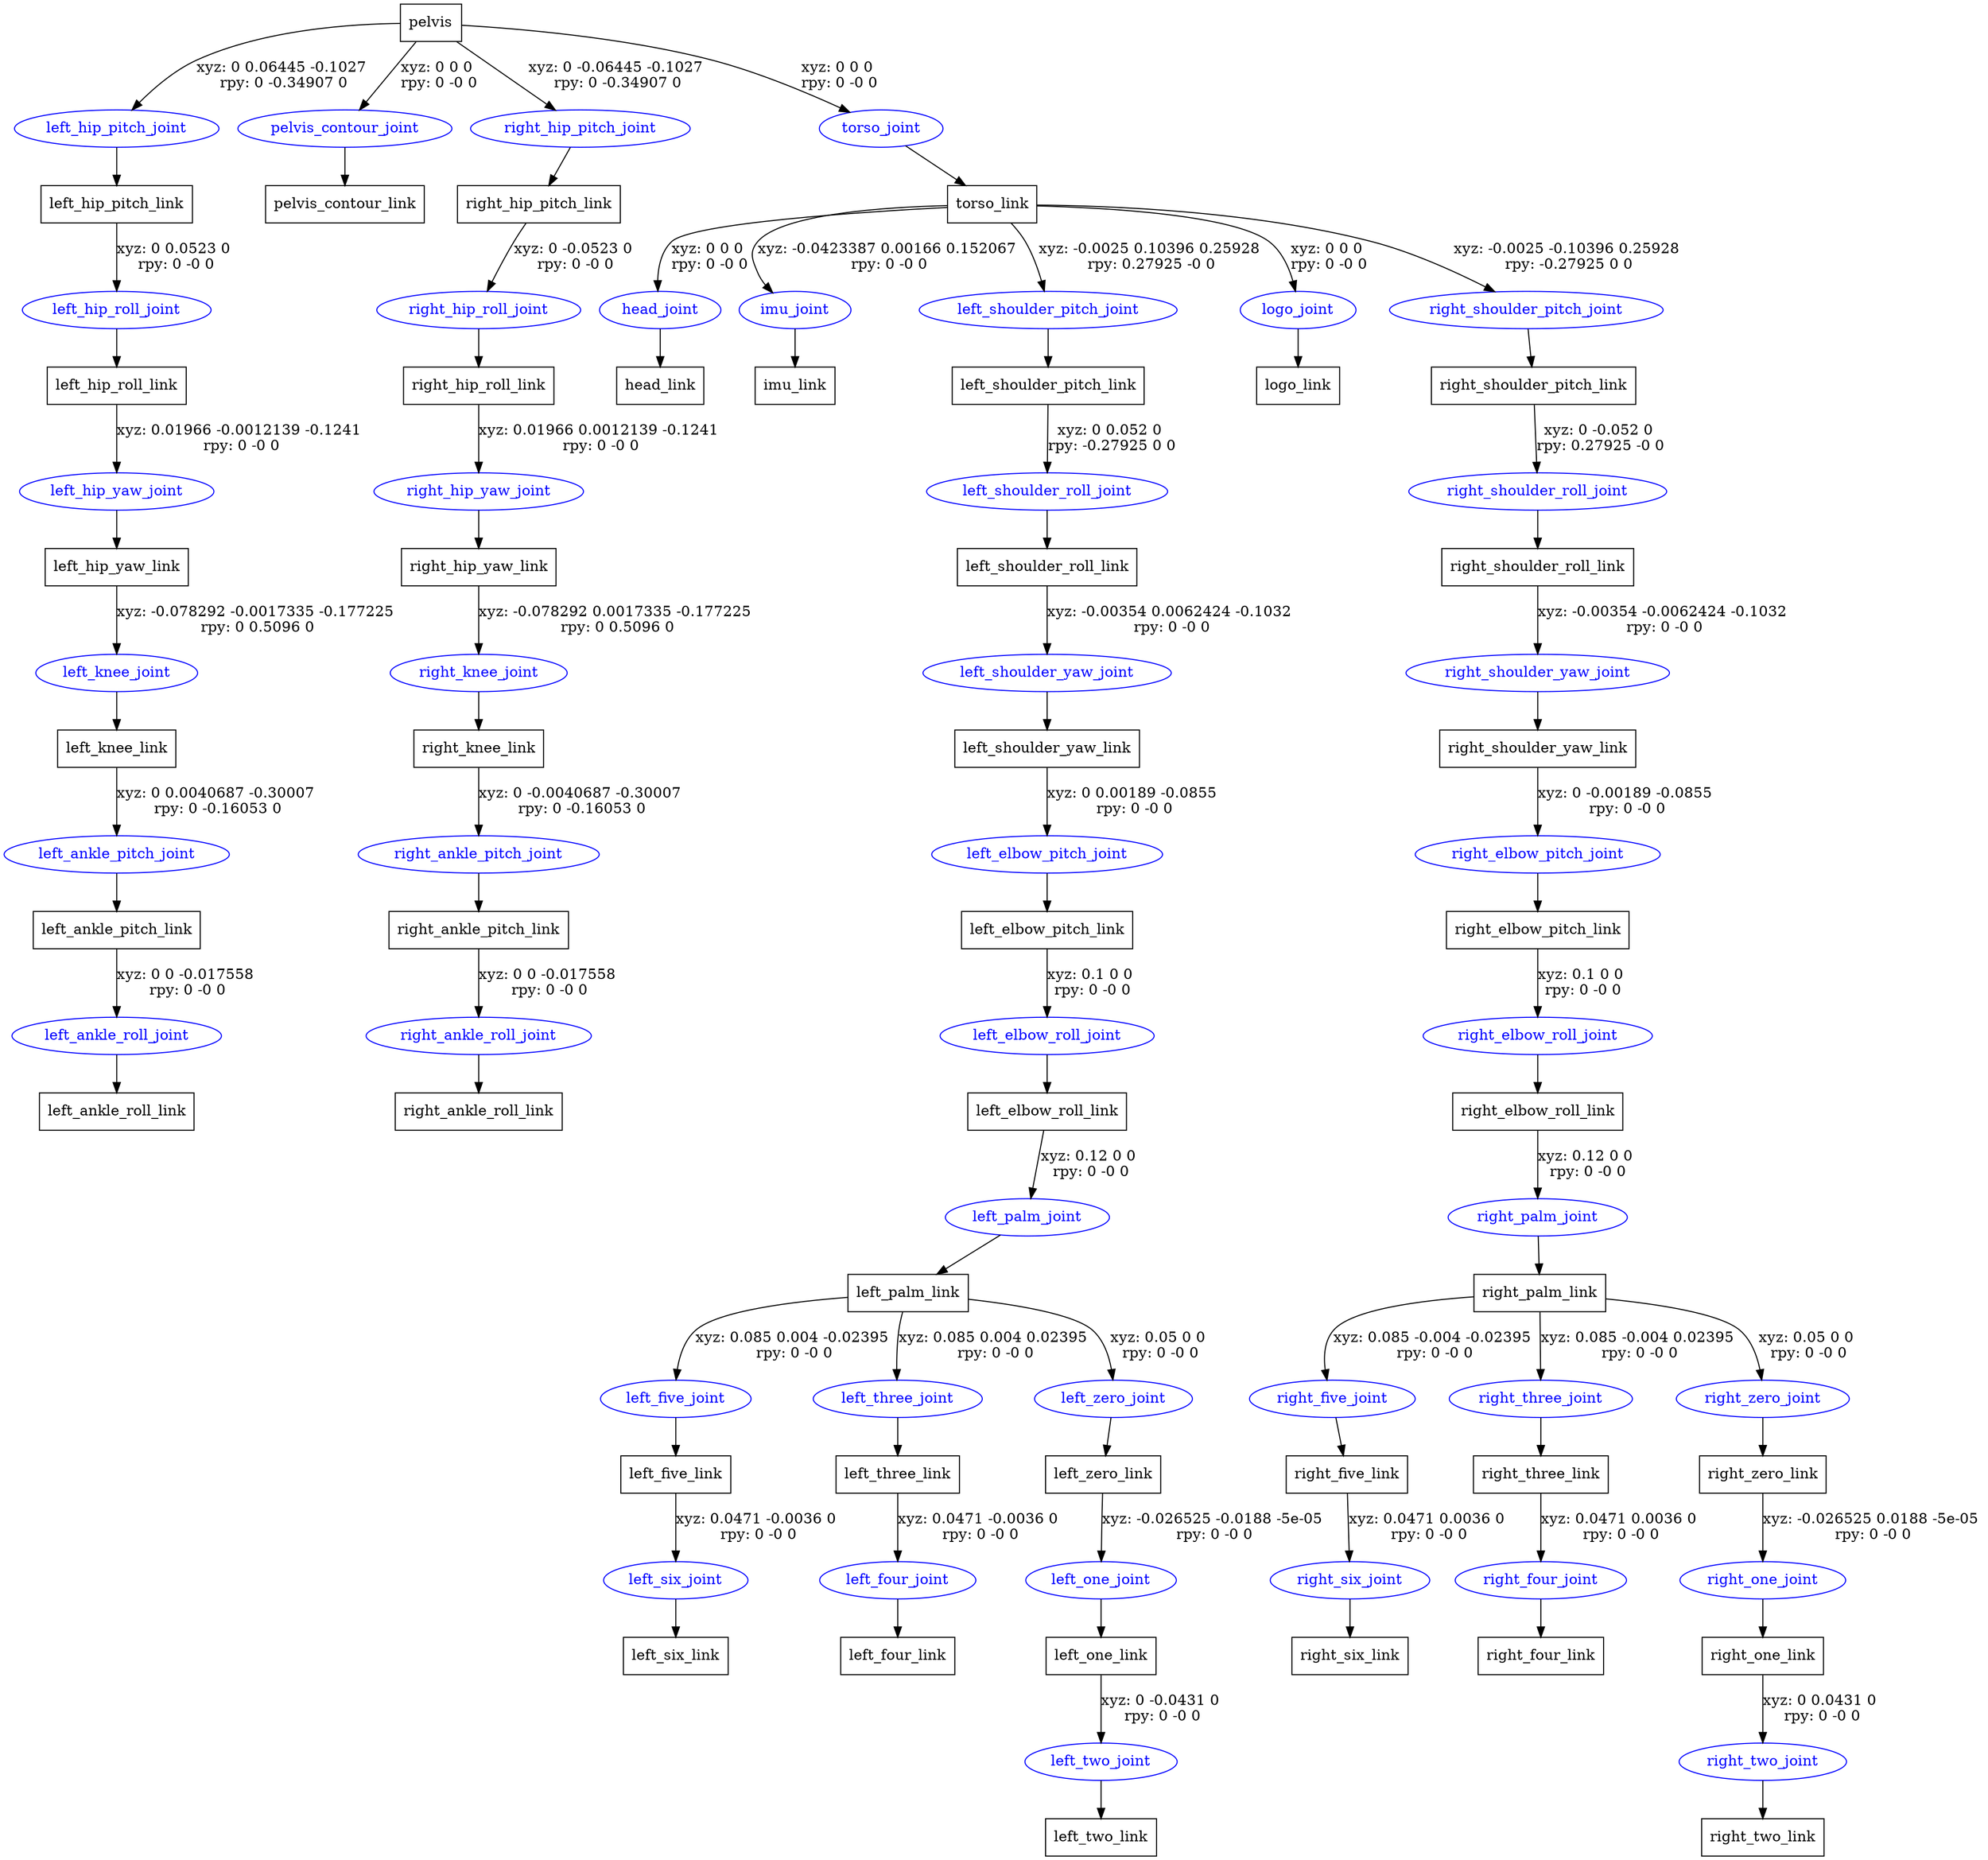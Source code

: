 digraph G {
node [shape=box];
"pelvis" [label="pelvis"];
"left_hip_pitch_link" [label="left_hip_pitch_link"];
"left_hip_roll_link" [label="left_hip_roll_link"];
"left_hip_yaw_link" [label="left_hip_yaw_link"];
"left_knee_link" [label="left_knee_link"];
"left_ankle_pitch_link" [label="left_ankle_pitch_link"];
"left_ankle_roll_link" [label="left_ankle_roll_link"];
"pelvis_contour_link" [label="pelvis_contour_link"];
"right_hip_pitch_link" [label="right_hip_pitch_link"];
"right_hip_roll_link" [label="right_hip_roll_link"];
"right_hip_yaw_link" [label="right_hip_yaw_link"];
"right_knee_link" [label="right_knee_link"];
"right_ankle_pitch_link" [label="right_ankle_pitch_link"];
"right_ankle_roll_link" [label="right_ankle_roll_link"];
"torso_link" [label="torso_link"];
"head_link" [label="head_link"];
"imu_link" [label="imu_link"];
"left_shoulder_pitch_link" [label="left_shoulder_pitch_link"];
"left_shoulder_roll_link" [label="left_shoulder_roll_link"];
"left_shoulder_yaw_link" [label="left_shoulder_yaw_link"];
"left_elbow_pitch_link" [label="left_elbow_pitch_link"];
"left_elbow_roll_link" [label="left_elbow_roll_link"];
"left_palm_link" [label="left_palm_link"];
"left_five_link" [label="left_five_link"];
"left_six_link" [label="left_six_link"];
"left_three_link" [label="left_three_link"];
"left_four_link" [label="left_four_link"];
"left_zero_link" [label="left_zero_link"];
"left_one_link" [label="left_one_link"];
"left_two_link" [label="left_two_link"];
"logo_link" [label="logo_link"];
"right_shoulder_pitch_link" [label="right_shoulder_pitch_link"];
"right_shoulder_roll_link" [label="right_shoulder_roll_link"];
"right_shoulder_yaw_link" [label="right_shoulder_yaw_link"];
"right_elbow_pitch_link" [label="right_elbow_pitch_link"];
"right_elbow_roll_link" [label="right_elbow_roll_link"];
"right_palm_link" [label="right_palm_link"];
"right_five_link" [label="right_five_link"];
"right_six_link" [label="right_six_link"];
"right_three_link" [label="right_three_link"];
"right_four_link" [label="right_four_link"];
"right_zero_link" [label="right_zero_link"];
"right_one_link" [label="right_one_link"];
"right_two_link" [label="right_two_link"];
node [shape=ellipse, color=blue, fontcolor=blue];
"pelvis" -> "left_hip_pitch_joint" [label="xyz: 0 0.06445 -0.1027 \nrpy: 0 -0.34907 0"]
"left_hip_pitch_joint" -> "left_hip_pitch_link"
"left_hip_pitch_link" -> "left_hip_roll_joint" [label="xyz: 0 0.0523 0 \nrpy: 0 -0 0"]
"left_hip_roll_joint" -> "left_hip_roll_link"
"left_hip_roll_link" -> "left_hip_yaw_joint" [label="xyz: 0.01966 -0.0012139 -0.1241 \nrpy: 0 -0 0"]
"left_hip_yaw_joint" -> "left_hip_yaw_link"
"left_hip_yaw_link" -> "left_knee_joint" [label="xyz: -0.078292 -0.0017335 -0.177225 \nrpy: 0 0.5096 0"]
"left_knee_joint" -> "left_knee_link"
"left_knee_link" -> "left_ankle_pitch_joint" [label="xyz: 0 0.0040687 -0.30007 \nrpy: 0 -0.16053 0"]
"left_ankle_pitch_joint" -> "left_ankle_pitch_link"
"left_ankle_pitch_link" -> "left_ankle_roll_joint" [label="xyz: 0 0 -0.017558 \nrpy: 0 -0 0"]
"left_ankle_roll_joint" -> "left_ankle_roll_link"
"pelvis" -> "pelvis_contour_joint" [label="xyz: 0 0 0 \nrpy: 0 -0 0"]
"pelvis_contour_joint" -> "pelvis_contour_link"
"pelvis" -> "right_hip_pitch_joint" [label="xyz: 0 -0.06445 -0.1027 \nrpy: 0 -0.34907 0"]
"right_hip_pitch_joint" -> "right_hip_pitch_link"
"right_hip_pitch_link" -> "right_hip_roll_joint" [label="xyz: 0 -0.0523 0 \nrpy: 0 -0 0"]
"right_hip_roll_joint" -> "right_hip_roll_link"
"right_hip_roll_link" -> "right_hip_yaw_joint" [label="xyz: 0.01966 0.0012139 -0.1241 \nrpy: 0 -0 0"]
"right_hip_yaw_joint" -> "right_hip_yaw_link"
"right_hip_yaw_link" -> "right_knee_joint" [label="xyz: -0.078292 0.0017335 -0.177225 \nrpy: 0 0.5096 0"]
"right_knee_joint" -> "right_knee_link"
"right_knee_link" -> "right_ankle_pitch_joint" [label="xyz: 0 -0.0040687 -0.30007 \nrpy: 0 -0.16053 0"]
"right_ankle_pitch_joint" -> "right_ankle_pitch_link"
"right_ankle_pitch_link" -> "right_ankle_roll_joint" [label="xyz: 0 0 -0.017558 \nrpy: 0 -0 0"]
"right_ankle_roll_joint" -> "right_ankle_roll_link"
"pelvis" -> "torso_joint" [label="xyz: 0 0 0 \nrpy: 0 -0 0"]
"torso_joint" -> "torso_link"
"torso_link" -> "head_joint" [label="xyz: 0 0 0 \nrpy: 0 -0 0"]
"head_joint" -> "head_link"
"torso_link" -> "imu_joint" [label="xyz: -0.0423387 0.00166 0.152067 \nrpy: 0 -0 0"]
"imu_joint" -> "imu_link"
"torso_link" -> "left_shoulder_pitch_joint" [label="xyz: -0.0025 0.10396 0.25928 \nrpy: 0.27925 -0 0"]
"left_shoulder_pitch_joint" -> "left_shoulder_pitch_link"
"left_shoulder_pitch_link" -> "left_shoulder_roll_joint" [label="xyz: 0 0.052 0 \nrpy: -0.27925 0 0"]
"left_shoulder_roll_joint" -> "left_shoulder_roll_link"
"left_shoulder_roll_link" -> "left_shoulder_yaw_joint" [label="xyz: -0.00354 0.0062424 -0.1032 \nrpy: 0 -0 0"]
"left_shoulder_yaw_joint" -> "left_shoulder_yaw_link"
"left_shoulder_yaw_link" -> "left_elbow_pitch_joint" [label="xyz: 0 0.00189 -0.0855 \nrpy: 0 -0 0"]
"left_elbow_pitch_joint" -> "left_elbow_pitch_link"
"left_elbow_pitch_link" -> "left_elbow_roll_joint" [label="xyz: 0.1 0 0 \nrpy: 0 -0 0"]
"left_elbow_roll_joint" -> "left_elbow_roll_link"
"left_elbow_roll_link" -> "left_palm_joint" [label="xyz: 0.12 0 0 \nrpy: 0 -0 0"]
"left_palm_joint" -> "left_palm_link"
"left_palm_link" -> "left_five_joint" [label="xyz: 0.085 0.004 -0.02395 \nrpy: 0 -0 0"]
"left_five_joint" -> "left_five_link"
"left_five_link" -> "left_six_joint" [label="xyz: 0.0471 -0.0036 0 \nrpy: 0 -0 0"]
"left_six_joint" -> "left_six_link"
"left_palm_link" -> "left_three_joint" [label="xyz: 0.085 0.004 0.02395 \nrpy: 0 -0 0"]
"left_three_joint" -> "left_three_link"
"left_three_link" -> "left_four_joint" [label="xyz: 0.0471 -0.0036 0 \nrpy: 0 -0 0"]
"left_four_joint" -> "left_four_link"
"left_palm_link" -> "left_zero_joint" [label="xyz: 0.05 0 0 \nrpy: 0 -0 0"]
"left_zero_joint" -> "left_zero_link"
"left_zero_link" -> "left_one_joint" [label="xyz: -0.026525 -0.0188 -5e-05 \nrpy: 0 -0 0"]
"left_one_joint" -> "left_one_link"
"left_one_link" -> "left_two_joint" [label="xyz: 0 -0.0431 0 \nrpy: 0 -0 0"]
"left_two_joint" -> "left_two_link"
"torso_link" -> "logo_joint" [label="xyz: 0 0 0 \nrpy: 0 -0 0"]
"logo_joint" -> "logo_link"
"torso_link" -> "right_shoulder_pitch_joint" [label="xyz: -0.0025 -0.10396 0.25928 \nrpy: -0.27925 0 0"]
"right_shoulder_pitch_joint" -> "right_shoulder_pitch_link"
"right_shoulder_pitch_link" -> "right_shoulder_roll_joint" [label="xyz: 0 -0.052 0 \nrpy: 0.27925 -0 0"]
"right_shoulder_roll_joint" -> "right_shoulder_roll_link"
"right_shoulder_roll_link" -> "right_shoulder_yaw_joint" [label="xyz: -0.00354 -0.0062424 -0.1032 \nrpy: 0 -0 0"]
"right_shoulder_yaw_joint" -> "right_shoulder_yaw_link"
"right_shoulder_yaw_link" -> "right_elbow_pitch_joint" [label="xyz: 0 -0.00189 -0.0855 \nrpy: 0 -0 0"]
"right_elbow_pitch_joint" -> "right_elbow_pitch_link"
"right_elbow_pitch_link" -> "right_elbow_roll_joint" [label="xyz: 0.1 0 0 \nrpy: 0 -0 0"]
"right_elbow_roll_joint" -> "right_elbow_roll_link"
"right_elbow_roll_link" -> "right_palm_joint" [label="xyz: 0.12 0 0 \nrpy: 0 -0 0"]
"right_palm_joint" -> "right_palm_link"
"right_palm_link" -> "right_five_joint" [label="xyz: 0.085 -0.004 -0.02395 \nrpy: 0 -0 0"]
"right_five_joint" -> "right_five_link"
"right_five_link" -> "right_six_joint" [label="xyz: 0.0471 0.0036 0 \nrpy: 0 -0 0"]
"right_six_joint" -> "right_six_link"
"right_palm_link" -> "right_three_joint" [label="xyz: 0.085 -0.004 0.02395 \nrpy: 0 -0 0"]
"right_three_joint" -> "right_three_link"
"right_three_link" -> "right_four_joint" [label="xyz: 0.0471 0.0036 0 \nrpy: 0 -0 0"]
"right_four_joint" -> "right_four_link"
"right_palm_link" -> "right_zero_joint" [label="xyz: 0.05 0 0 \nrpy: 0 -0 0"]
"right_zero_joint" -> "right_zero_link"
"right_zero_link" -> "right_one_joint" [label="xyz: -0.026525 0.0188 -5e-05 \nrpy: 0 -0 0"]
"right_one_joint" -> "right_one_link"
"right_one_link" -> "right_two_joint" [label="xyz: 0 0.0431 0 \nrpy: 0 -0 0"]
"right_two_joint" -> "right_two_link"
}
